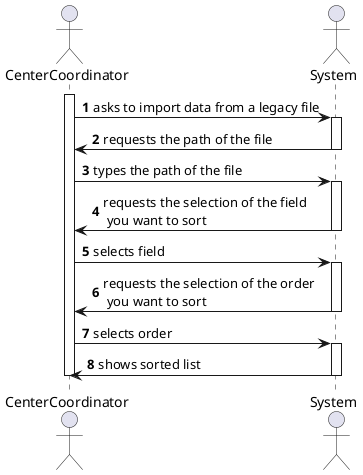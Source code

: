 @startuml
'https://plantuml.com/sequence-diagram

autonumber
actor "CenterCoordinator" as CC
actor "System" as SY

activate CC
CC -> SY: asks to import data from a legacy file

activate SY
SY -> CC: requests the path of the file
deactivate SY

CC -> SY: types the path of the file

activate SY
SY -> CC: requests the selection of the field \n you want to sort
deactivate SY

CC -> SY: selects field

activate SY
SY -> CC: requests the selection of the order \n you want to sort
deactivate SY

CC -> SY: selects order

activate SY
SY -> CC: shows sorted list
deactivate SY

deactivate CC

@enduml